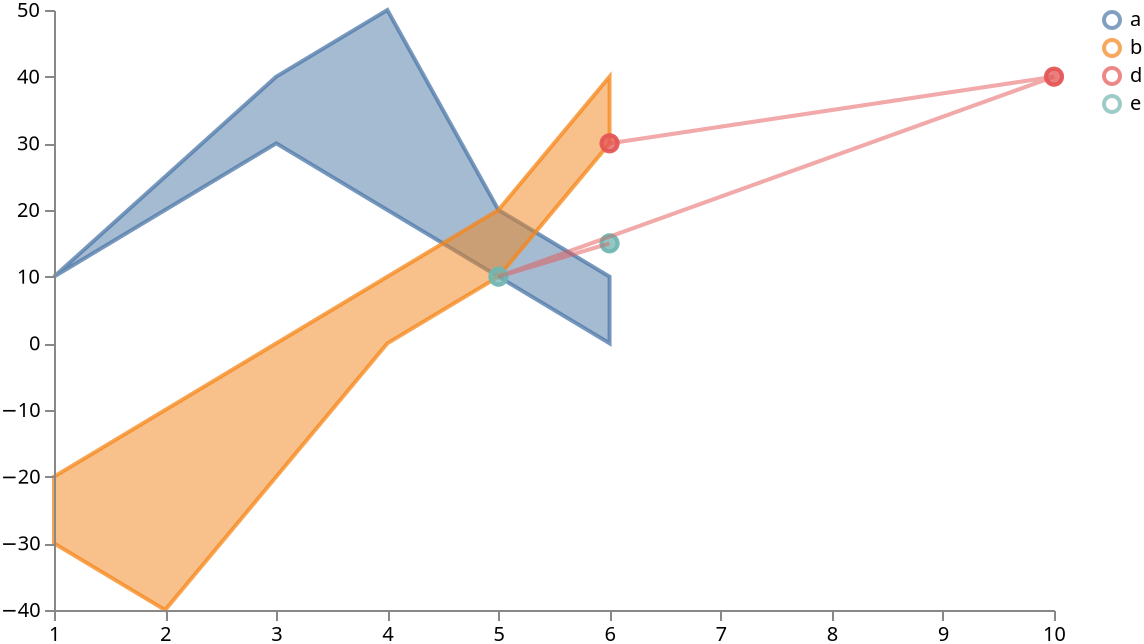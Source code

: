 {
  "$schema": "https://vega.github.io/schema/vega/v5.json",
  "width": 500,
  "height": 300,

  "scales": [
    {
      "name": "xscale",
      "type": "linear",
      "range": "width",
      "zero": false,
      "domain": {
        "fields": [
          {"data": "distributions", "field": "timepoint_id"},
          {"data": "points", "field": "timepoint_id"}
         ]
      }
    },
    {
      "name": "yscale",
      "type": "linear",
      "range": "height",
      "nice": true,
      "zero": true,
      "domain": {
        "fields": [
          {"data": "distributions", "field": "lower"},               
          {"data": "distributions", "field": "upper"},
          {"data": "points", "field": "value"}
         ]
      }
    },
    {
      "name": "color",
      "type": "ordinal",
      "range": "category",
      "domain": {
        "fields": [
          {"data": "distributions", "field": "trajectory"},
          {"data": "points", "field": "trajectory"}
         ]
      }
    }
  ],

  "axes": [
    {"orient": "bottom", "scale": "xscale", "zindex": 100},
    {"orient": "left", "scale": "yscale", "zindex": 100}
  ],

  "signals": [
    {
      "name": "clear", "value": true,
      "on": [
        {
          "events": "mouseup[!event.item]",
          "update": "true",
          "force": true
        }
      ]
    },
    {
      "name": "shift", "value": false,
      "on": [
        {
          "events": "@legendSymbol:click, @legendLabel:click",
          "update": "event.shiftKey",
          "force":  true
        }
      ]
    },
    {
      "name": "clicked", "value": null,
      "on": [
        {
          "events": "@legendSymbol:click, @legendLabel:click",
          "update": "{value: datum.value}",
          "force":  true
        }
      ]
    }
  ],

  "legends": [
    {
      "stroke": "color",
      "encode": {
        "symbols": {
          "name": "legendSymbol",
          "interactive": true,
          "update": {
            "fill": {"value": "transparent"},
            "strokeWidth": {"value": 2},
            "opacity": [
              {"test": "!length(data('selected')) || indata('selected', 'value', datum.value)", "value": 0.7},
              {"value": 0.15}
            ],
            "size": {"value": 64}
          }
        },
        "labels": {
          "name": "legendLabel",
          "interactive": true,
          "update": {
            "opacity": [
              {"test": "!length(data('selected')) || indata('selected', 'value', datum.value)", "value": 1},
              {"value": 0.25}
            ]
          }
        }
      }
    }
  ],  

  "marks": [
    {
      "type": "group",
      "zindex": 3,
      "from": {
        "facet": {
          "name": "points_split",
          "data": "points",
          "groupby": "trajectory"
        }
      },
      "marks": [
        {"type": "symbol",
        "name": "_points",
        "from": {"data": "points"},
        "zindex": 3,
        "encode": {
          "update": {
              "x": {"scale": "xscale", "field": "timepoint_id"},
              "y": {"scale": "yscale", "field": "value"},
              "strokeWidth": {"value": 2},
              "fill": {"scale": "color", "field": "trajectory"},
              "stroke": {"scale": "color", "field": "trajectory"},
              "fillOpacity": [
                {"test": "!length(data('selected')) || indata('selected', 'value', datum.trajectory)", 
                "value": 0.5 },
                {"value": 0.15}
              ],
              "strokeOpacity": [
                {"test": "!length(data('selected')) || indata('selected', 'value', datum.trajectory)", 
                "value": 0.75},
                {"value": 0.15}
              ]
          },
          "hover": {
            "fillOpacity": {"value": 0.9}
          }
          }
        },
        {
          "type": "line",
          "name": "_points_line",
          "from": {"data": "points"},
          "zindex": 3,
          "encode": {
            "update": {
              "x": {"scale": "xscale", "field": "timepoint_id"},
              "y": {"scale": "yscale", "field": "value"},
              "strokeWidth": {"value": 2},
              "stroke": {"scale": "color", "field": "trajectory"},
              "interpolate": {"value": "linear"},
              "strokeOpacity": [
                {"test": "!length(data('selected')) || indata('selected', 'value', datum.trajectory)", 
                "value": 0.3},
                {"value": 0.1}
              ]
            },
            "hover": {
              "fillOpacity": {"value": 0.9}
            }
          }
        }
      ]
    },
    {"type": "group",
     "name": "_distributions",
     "zindex": 1,
     "from": {
      "facet": {
          "name": "trajectory_split",
          "data": "distributions",
          "groupby": "trajectory"
      }
     },
     "marks": [
      {
        "type": "area",
        "from": {"data": "trajectory_split"},
        "encode": {
          "update": {
            "x": {"scale": "xscale", "field": "timepoint_id"},
            "y": {"scale": "yscale", "field": "upper"},
            "y2": {"scale": "yscale", "field": "lower"},
            "interpolate": {"value": "linear"},
            "strokeWidth": {"value": 2},
            "fill": {"scale": "color", "field": "trajectory"},
            "stroke": {"scale": "color", "field": "trajectory"},

            "fillOpacity": [
              {"test": "!length(data('selected')) || indata('selected', 'value', datum.trajectory)", 
               "value": 0.5 },
              {"value": 0.15}
            ],
            "strokeOpacity": [
              {"test": "!length(data('selected')) || indata('selected', 'value', datum.trajectory)", 
               "value": 0.75},
              {"value": 0.15}
            ]
          },
          "hover": {
            "fillOpacity": {"value": 0.9}
          }
        }
      }
     ]
    }
  ],

  "data": [
    {
      "name": "distributions",
      "values": [
        {"timepoint_id": 1, "upper": 10, "lower": 10, "trajectory": "a"}, 
        {"timepoint_id": 2, "upper": 20, "lower": 25, "trajectory": "a"},
        {"timepoint_id": 3, "upper": 30, "lower": 40, "trajectory": "a"},
        {"timepoint_id": 4, "upper": 20, "lower": 50, "trajectory": "a"},
        {"timepoint_id": 5, "upper": 10, "lower": 20, "trajectory": "a"}, 
        {"timepoint_id": 6, "upper": 0, "lower": 10, "trajectory": "a"},

        {"timepoint_id": 1, "upper": -30, "lower": -20, "trajectory": "b"}, 
        {"timepoint_id": 2, "upper": -40, "lower": -10, "trajectory": "b"},
        {"timepoint_id": 3, "upper": -20, "lower": 0, "trajectory": "b"},
        {"timepoint_id": 4, "upper": 0, "lower": 10, "trajectory": "b"},
        {"timepoint_id": 5, "upper": 10, "lower": 20, "trajectory": "b"}, 
        {"timepoint_id": 6, "upper": 30, "lower": 40, "trajectory": "b"}
      ]
    },
    {
      "name": "points",
      "values": [{"timepoint_id": 6, "value": 30, "trajectory": "d"},
                 {"timepoint_id": 10, "value": 40, "trajectory": "d"},
                 {"timepoint_id": 5, "value": 10, "trajectory": "e"},
                 {"timepoint_id": 6, "value": 15, "trajectory": "e"}]
    },
    {
      "name": "selected",
      "on": [
        {"trigger": "clear", "remove": true},
        {"trigger": "!shift", "remove": true},
        {"trigger": "!shift && clicked", "insert": "clicked"},
        {"trigger": "shift && clicked", "toggle": "clicked"}
      ]
    }
  ]
}